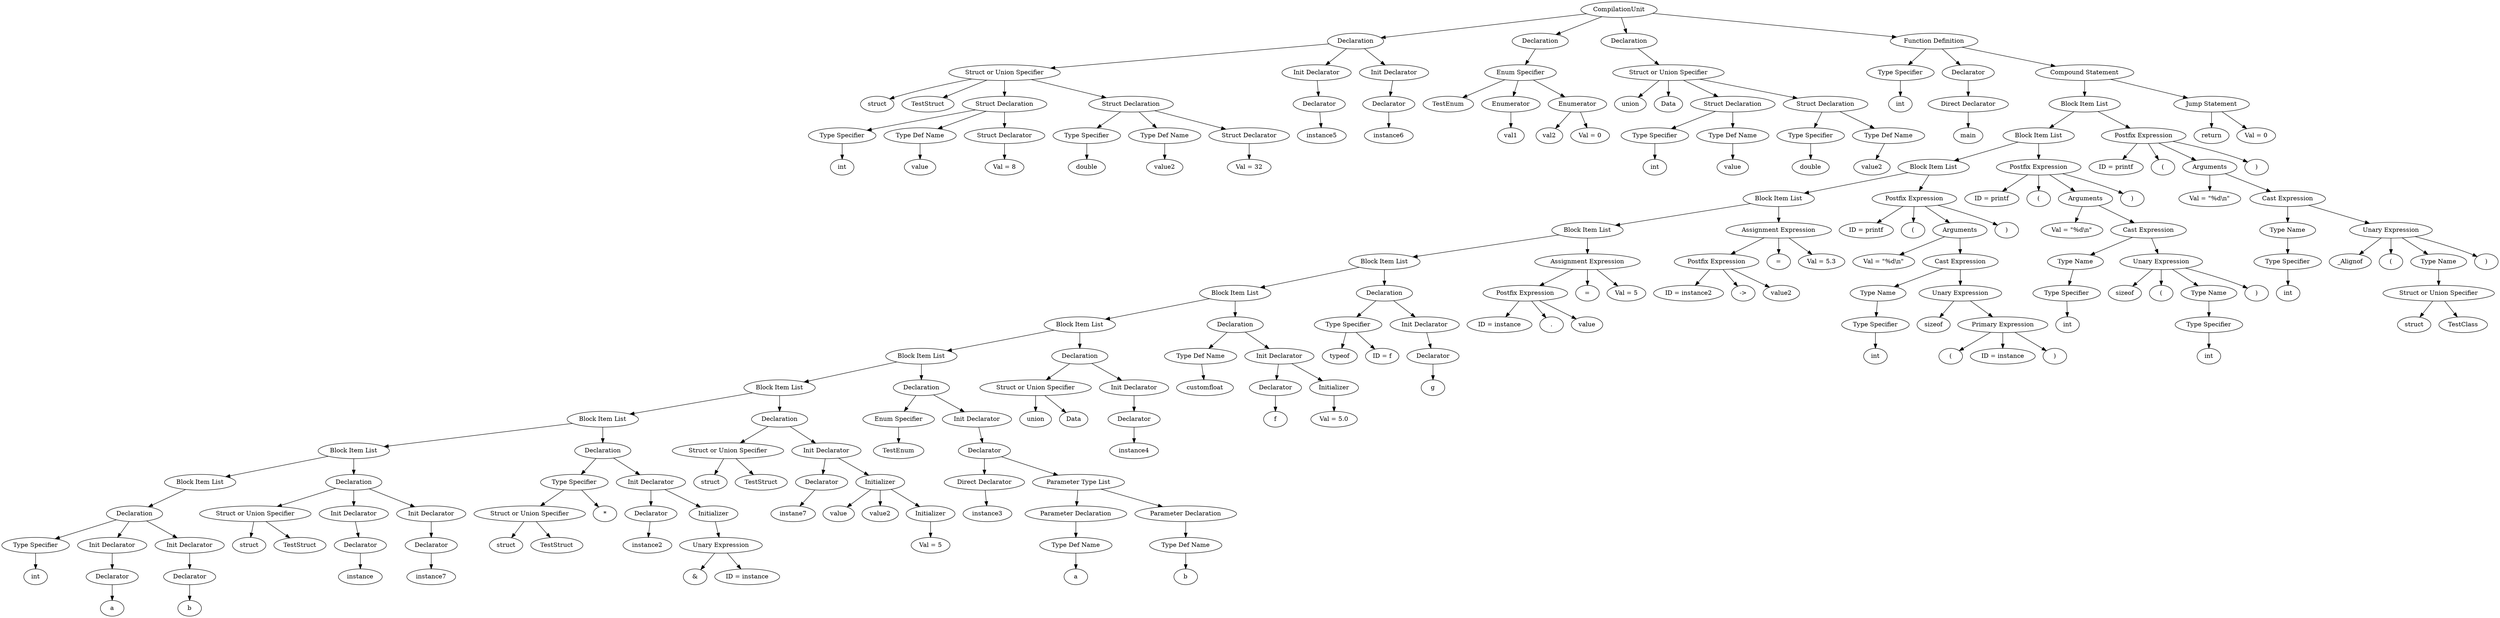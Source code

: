digraph G {
		Q0[label="CompilationUnit"];
		Q0 -> Q1
		Q1[label="Declaration"];
		Q1 -> Q2
		Q2[label="Struct or Union Specifier"];
		Q2 -> Q3
		Q3[label="struct"];
		Q2 -> Q4
		Q4[label="TestStruct"];
		Q2 -> Q5
		Q5[label="Struct Declaration"];
		Q5 -> Q6
		Q6[label="Type Specifier"];
		Q6 -> Q7
		Q7[label="int"];
		Q5 -> Q8
		Q8[label="Type Def Name"];
		Q8 -> Q9
		Q9[label="value"];
		Q5 -> Q10
		Q10[label="Struct Declarator"];
		Q10 -> Q11
		Q11[label="Val = 8"];
		Q2 -> Q12
		Q12[label="Struct Declaration"];
		Q12 -> Q13
		Q13[label="Type Specifier"];
		Q13 -> Q14
		Q14[label="double"];
		Q12 -> Q15
		Q15[label="Type Def Name"];
		Q15 -> Q16
		Q16[label="value2"];
		Q12 -> Q17
		Q17[label="Struct Declarator"];
		Q17 -> Q18
		Q18[label="Val = 32"];
		Q1 -> Q19
		Q19[label="Init Declarator"];
		Q19 -> Q20
		Q20[label="Declarator"];
		Q20 -> Q21
		Q21[label="instance5"];
		Q1 -> Q22
		Q22[label="Init Declarator"];
		Q22 -> Q23
		Q23[label="Declarator"];
		Q23 -> Q24
		Q24[label="instance6"];
		Q0 -> Q25
		Q25[label="Declaration"];
		Q25 -> Q26
		Q26[label="Enum Specifier"];
		Q26 -> Q27
		Q27[label="TestEnum"];
		Q26 -> Q28
		Q28[label="Enumerator"];
		Q28 -> Q29
		Q29[label="val1"];
		Q26 -> Q30
		Q30[label="Enumerator"];
		Q30 -> Q31
		Q31[label="val2"];
		Q30 -> Q32
		Q32[label="Val = 0"];
		Q0 -> Q33
		Q33[label="Declaration"];
		Q33 -> Q34
		Q34[label="Struct or Union Specifier"];
		Q34 -> Q35
		Q35[label="union"];
		Q34 -> Q36
		Q36[label="Data"];
		Q34 -> Q37
		Q37[label="Struct Declaration"];
		Q37 -> Q38
		Q38[label="Type Specifier"];
		Q38 -> Q39
		Q39[label="int"];
		Q37 -> Q40
		Q40[label="Type Def Name"];
		Q40 -> Q41
		Q41[label="value"];
		Q34 -> Q42
		Q42[label="Struct Declaration"];
		Q42 -> Q43
		Q43[label="Type Specifier"];
		Q43 -> Q44
		Q44[label="double"];
		Q42 -> Q45
		Q45[label="Type Def Name"];
		Q45 -> Q46
		Q46[label="value2"];
		Q0 -> Q47
		Q47[label="Function Definition"];
		Q47 -> Q48
		Q48[label="Type Specifier"];
		Q48 -> Q49
		Q49[label="int"];
		Q47 -> Q50
		Q50[label="Declarator"];
		Q50 -> Q51
		Q51[label="Direct Declarator"];
		Q51 -> Q52
		Q52[label="main"];
		Q47 -> Q53
		Q53[label="Compound Statement"];
		Q53 -> Q54
		Q54[label="Block Item List"];
		Q54 -> Q55
		Q55[label="Block Item List"];
		Q55 -> Q56
		Q56[label="Block Item List"];
		Q56 -> Q57
		Q57[label="Block Item List"];
		Q57 -> Q58
		Q58[label="Block Item List"];
		Q58 -> Q59
		Q59[label="Block Item List"];
		Q59 -> Q60
		Q60[label="Block Item List"];
		Q60 -> Q61
		Q61[label="Block Item List"];
		Q61 -> Q62
		Q62[label="Block Item List"];
		Q62 -> Q63
		Q63[label="Block Item List"];
		Q63 -> Q64
		Q64[label="Block Item List"];
		Q64 -> Q65
		Q65[label="Block Item List"];
		Q65 -> Q66
		Q66[label="Block Item List"];
		Q66 -> Q67
		Q67[label="Declaration"];
		Q67 -> Q68
		Q68[label="Type Specifier"];
		Q68 -> Q69
		Q69[label="int"];
		Q67 -> Q70
		Q70[label="Init Declarator"];
		Q70 -> Q71
		Q71[label="Declarator"];
		Q71 -> Q72
		Q72[label="a"];
		Q67 -> Q73
		Q73[label="Init Declarator"];
		Q73 -> Q74
		Q74[label="Declarator"];
		Q74 -> Q75
		Q75[label="b"];
		Q65 -> Q76
		Q76[label="Declaration"];
		Q76 -> Q77
		Q77[label="Struct or Union Specifier"];
		Q77 -> Q78
		Q78[label="struct"];
		Q77 -> Q79
		Q79[label="TestStruct"];
		Q76 -> Q80
		Q80[label="Init Declarator"];
		Q80 -> Q81
		Q81[label="Declarator"];
		Q81 -> Q82
		Q82[label="instance"];
		Q76 -> Q83
		Q83[label="Init Declarator"];
		Q83 -> Q84
		Q84[label="Declarator"];
		Q84 -> Q85
		Q85[label="instance7"];
		Q64 -> Q86
		Q86[label="Declaration"];
		Q86 -> Q87
		Q87[label="Type Specifier"];
		Q87 -> Q88
		Q88[label="Struct or Union Specifier"];
		Q88 -> Q89
		Q89[label="struct"];
		Q88 -> Q90
		Q90[label="TestStruct"];
		Q87 -> Q91
		Q91[label="*"];
		Q86 -> Q92
		Q92[label="Init Declarator"];
		Q92 -> Q93
		Q93[label="Declarator"];
		Q93 -> Q94
		Q94[label="instance2"];
		Q92 -> Q95
		Q95[label="Initializer"];
		Q95 -> Q96
		Q96[label="Unary Expression"];
		Q96 -> Q97
		Q97[label="&"];
		Q96 -> Q98
		Q98[label="ID = instance"];
		Q63 -> Q99
		Q99[label="Declaration"];
		Q99 -> Q100
		Q100[label="Struct or Union Specifier"];
		Q100 -> Q101
		Q101[label="struct"];
		Q100 -> Q102
		Q102[label="TestStruct"];
		Q99 -> Q103
		Q103[label="Init Declarator"];
		Q103 -> Q104
		Q104[label="Declarator"];
		Q104 -> Q105
		Q105[label="instane7"];
		Q103 -> Q106
		Q106[label="Initializer"];
		Q106 -> Q107
		Q107[label="value"];
		Q106 -> Q108
		Q108[label="value2"];
		Q106 -> Q109
		Q109[label="Initializer"];
		Q109 -> Q110
		Q110[label="Val = 5"];
		Q62 -> Q111
		Q111[label="Declaration"];
		Q111 -> Q112
		Q112[label="Enum Specifier"];
		Q112 -> Q113
		Q113[label="TestEnum"];
		Q111 -> Q114
		Q114[label="Init Declarator"];
		Q114 -> Q115
		Q115[label="Declarator"];
		Q115 -> Q116
		Q116[label="Direct Declarator"];
		Q116 -> Q117
		Q117[label="instance3"];
		Q115 -> Q118
		Q118[label="Parameter Type List"];
		Q118 -> Q119
		Q119[label="Parameter Declaration"];
		Q119 -> Q120
		Q120[label="Type Def Name"];
		Q120 -> Q121
		Q121[label="a"];
		Q118 -> Q122
		Q122[label="Parameter Declaration"];
		Q122 -> Q123
		Q123[label="Type Def Name"];
		Q123 -> Q124
		Q124[label="b"];
		Q61 -> Q125
		Q125[label="Declaration"];
		Q125 -> Q126
		Q126[label="Struct or Union Specifier"];
		Q126 -> Q127
		Q127[label="union"];
		Q126 -> Q128
		Q128[label="Data"];
		Q125 -> Q129
		Q129[label="Init Declarator"];
		Q129 -> Q130
		Q130[label="Declarator"];
		Q130 -> Q131
		Q131[label="instance4"];
		Q60 -> Q132
		Q132[label="Declaration"];
		Q132 -> Q133
		Q133[label="Type Def Name"];
		Q133 -> Q134
		Q134[label="customfloat"];
		Q132 -> Q135
		Q135[label="Init Declarator"];
		Q135 -> Q136
		Q136[label="Declarator"];
		Q136 -> Q137
		Q137[label="f"];
		Q135 -> Q138
		Q138[label="Initializer"];
		Q138 -> Q139
		Q139[label="Val = 5.0"];
		Q59 -> Q140
		Q140[label="Declaration"];
		Q140 -> Q141
		Q141[label="Type Specifier"];
		Q141 -> Q142
		Q142[label="typeof"];
		Q141 -> Q143
		Q143[label="ID = f"];
		Q140 -> Q144
		Q144[label="Init Declarator"];
		Q144 -> Q145
		Q145[label="Declarator"];
		Q145 -> Q146
		Q146[label="g"];
		Q58 -> Q147
		Q147[label="Assignment Expression"];
		Q147 -> Q148
		Q148[label="Postfix Expression"];
		Q148 -> Q149
		Q149[label="ID = instance"];
		Q148 -> Q150
		Q150[label="."];
		Q148 -> Q151
		Q151[label="value"];
		Q147 -> Q152
		Q152[label="="];
		Q147 -> Q153
		Q153[label="Val = 5"];
		Q57 -> Q154
		Q154[label="Assignment Expression"];
		Q154 -> Q155
		Q155[label="Postfix Expression"];
		Q155 -> Q156
		Q156[label="ID = instance2"];
		Q155 -> Q157
		Q157[label="->"];
		Q155 -> Q158
		Q158[label="value2"];
		Q154 -> Q159
		Q159[label="="];
		Q154 -> Q160
		Q160[label="Val = 5.3"];
		Q56 -> Q161
		Q161[label="Postfix Expression"];
		Q161 -> Q162
		Q162[label="ID = printf"];
		Q161 -> Q163
		Q163[label="("];
		Q161 -> Q164
		Q164[label="Arguments"];
		Q164 -> Q165
		Q165[label="Val = \"%d\\n\""];
		Q164 -> Q166
		Q166[label="Cast Expression"];
		Q166 -> Q167
		Q167[label="Type Name"];
		Q167 -> Q168
		Q168[label="Type Specifier"];
		Q168 -> Q169
		Q169[label="int"];
		Q166 -> Q170
		Q170[label="Unary Expression"];
		Q170 -> Q171
		Q171[label="sizeof"];
		Q170 -> Q172
		Q172[label="Primary Expression"];
		Q172 -> Q173
		Q173[label="("];
		Q172 -> Q174
		Q174[label="ID = instance"];
		Q172 -> Q175
		Q175[label=")"];
		Q161 -> Q176
		Q176[label=")"];
		Q55 -> Q177
		Q177[label="Postfix Expression"];
		Q177 -> Q178
		Q178[label="ID = printf"];
		Q177 -> Q179
		Q179[label="("];
		Q177 -> Q180
		Q180[label="Arguments"];
		Q180 -> Q181
		Q181[label="Val = \"%d\\n\""];
		Q180 -> Q182
		Q182[label="Cast Expression"];
		Q182 -> Q183
		Q183[label="Type Name"];
		Q183 -> Q184
		Q184[label="Type Specifier"];
		Q184 -> Q185
		Q185[label="int"];
		Q182 -> Q186
		Q186[label="Unary Expression"];
		Q186 -> Q187
		Q187[label="sizeof"];
		Q186 -> Q188
		Q188[label="("];
		Q186 -> Q189
		Q189[label="Type Name"];
		Q189 -> Q190
		Q190[label="Type Specifier"];
		Q190 -> Q191
		Q191[label="int"];
		Q186 -> Q192
		Q192[label=")"];
		Q177 -> Q193
		Q193[label=")"];
		Q54 -> Q194
		Q194[label="Postfix Expression"];
		Q194 -> Q195
		Q195[label="ID = printf"];
		Q194 -> Q196
		Q196[label="("];
		Q194 -> Q197
		Q197[label="Arguments"];
		Q197 -> Q198
		Q198[label="Val = \"%d\\n\""];
		Q197 -> Q199
		Q199[label="Cast Expression"];
		Q199 -> Q200
		Q200[label="Type Name"];
		Q200 -> Q201
		Q201[label="Type Specifier"];
		Q201 -> Q202
		Q202[label="int"];
		Q199 -> Q203
		Q203[label="Unary Expression"];
		Q203 -> Q204
		Q204[label="_Alignof"];
		Q203 -> Q205
		Q205[label="("];
		Q203 -> Q206
		Q206[label="Type Name"];
		Q206 -> Q207
		Q207[label="Struct or Union Specifier"];
		Q207 -> Q208
		Q208[label="struct"];
		Q207 -> Q209
		Q209[label="TestClass"];
		Q203 -> Q210
		Q210[label=")"];
		Q194 -> Q211
		Q211[label=")"];
		Q53 -> Q212
		Q212[label="Jump Statement"];
		Q212 -> Q213
		Q213[label="return"];
		Q212 -> Q214
		Q214[label="Val = 0"];
		
}